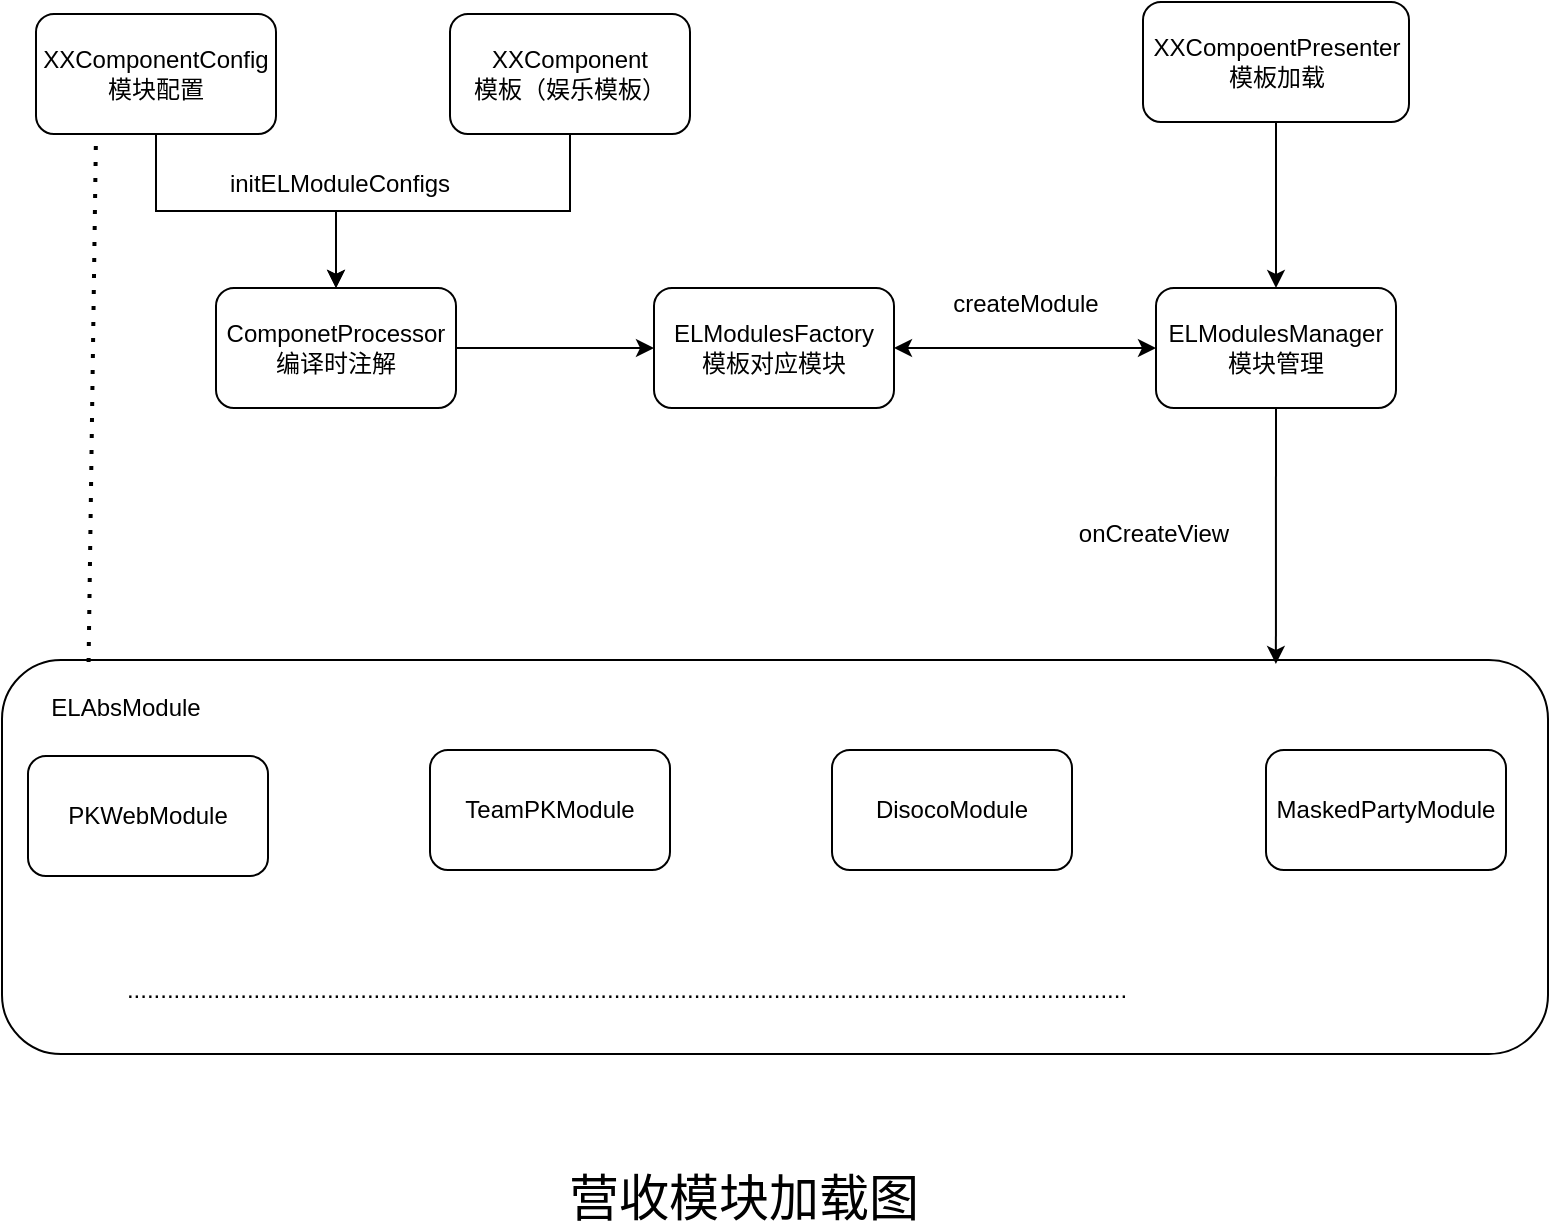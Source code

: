 <mxfile version="13.9.2" type="github">
  <diagram id="yEAms9L7BJQ2DE2heDPx" name="Page-1">
    <mxGraphModel dx="1422" dy="761" grid="0" gridSize="10" guides="1" tooltips="1" connect="1" arrows="1" fold="1" page="1" pageScale="1" pageWidth="827" pageHeight="1169" math="0" shadow="0">
      <root>
        <mxCell id="0" />
        <mxCell id="1" parent="0" />
        <mxCell id="pjod2IjtCuMkyDOHLPp8-8" value="" style="rounded=1;whiteSpace=wrap;html=1;align=center;" vertex="1" parent="1">
          <mxGeometry x="28" y="367" width="773" height="197" as="geometry" />
        </mxCell>
        <mxCell id="pjod2IjtCuMkyDOHLPp8-26" style="edgeStyle=orthogonalEdgeStyle;rounded=0;orthogonalLoop=1;jettySize=auto;html=1;exitX=0.5;exitY=1;exitDx=0;exitDy=0;entryX=0.824;entryY=0.01;entryDx=0;entryDy=0;entryPerimeter=0;" edge="1" parent="1" source="pjod2IjtCuMkyDOHLPp8-1" target="pjod2IjtCuMkyDOHLPp8-8">
          <mxGeometry relative="1" as="geometry" />
        </mxCell>
        <mxCell id="pjod2IjtCuMkyDOHLPp8-1" value="ELModulesManager&lt;br&gt;模块管理" style="rounded=1;whiteSpace=wrap;html=1;" vertex="1" parent="1">
          <mxGeometry x="605" y="181" width="120" height="60" as="geometry" />
        </mxCell>
        <mxCell id="pjod2IjtCuMkyDOHLPp8-2" value="ELModulesFactory&lt;br&gt;模板对应模块" style="rounded=1;whiteSpace=wrap;html=1;" vertex="1" parent="1">
          <mxGeometry x="354" y="181" width="120" height="60" as="geometry" />
        </mxCell>
        <mxCell id="pjod2IjtCuMkyDOHLPp8-4" value="PKWebModule" style="rounded=1;whiteSpace=wrap;html=1;" vertex="1" parent="1">
          <mxGeometry x="41" y="415" width="120" height="60" as="geometry" />
        </mxCell>
        <mxCell id="pjod2IjtCuMkyDOHLPp8-5" value="TeamPKModule" style="rounded=1;whiteSpace=wrap;html=1;" vertex="1" parent="1">
          <mxGeometry x="242" y="412" width="120" height="60" as="geometry" />
        </mxCell>
        <mxCell id="pjod2IjtCuMkyDOHLPp8-6" value="DisocoModule" style="rounded=1;whiteSpace=wrap;html=1;" vertex="1" parent="1">
          <mxGeometry x="443" y="412" width="120" height="60" as="geometry" />
        </mxCell>
        <mxCell id="pjod2IjtCuMkyDOHLPp8-7" value="MaskedPartyModule" style="rounded=1;whiteSpace=wrap;html=1;" vertex="1" parent="1">
          <mxGeometry x="660" y="412" width="120" height="60" as="geometry" />
        </mxCell>
        <mxCell id="pjod2IjtCuMkyDOHLPp8-9" value="......................................................................................................................................................" style="text;html=1;strokeColor=none;fillColor=none;align=center;verticalAlign=middle;whiteSpace=wrap;rounded=0;" vertex="1" parent="1">
          <mxGeometry x="81" y="522" width="519" height="20" as="geometry" />
        </mxCell>
        <mxCell id="pjod2IjtCuMkyDOHLPp8-28" style="edgeStyle=orthogonalEdgeStyle;rounded=0;orthogonalLoop=1;jettySize=auto;html=1;exitX=0.5;exitY=1;exitDx=0;exitDy=0;entryX=0.5;entryY=0;entryDx=0;entryDy=0;" edge="1" parent="1" source="pjod2IjtCuMkyDOHLPp8-11" target="pjod2IjtCuMkyDOHLPp8-22">
          <mxGeometry relative="1" as="geometry" />
        </mxCell>
        <mxCell id="pjod2IjtCuMkyDOHLPp8-11" value="XXComponentConfig&lt;br&gt;模块配置" style="rounded=1;whiteSpace=wrap;html=1;" vertex="1" parent="1">
          <mxGeometry x="45" y="44" width="120" height="60" as="geometry" />
        </mxCell>
        <mxCell id="pjod2IjtCuMkyDOHLPp8-29" style="edgeStyle=orthogonalEdgeStyle;rounded=0;orthogonalLoop=1;jettySize=auto;html=1;exitX=0.5;exitY=1;exitDx=0;exitDy=0;entryX=0.5;entryY=0;entryDx=0;entryDy=0;" edge="1" parent="1" source="pjod2IjtCuMkyDOHLPp8-12" target="pjod2IjtCuMkyDOHLPp8-22">
          <mxGeometry relative="1" as="geometry" />
        </mxCell>
        <mxCell id="pjod2IjtCuMkyDOHLPp8-12" value="XXComponent&lt;br&gt;模板（娱乐模板）" style="rounded=1;whiteSpace=wrap;html=1;" vertex="1" parent="1">
          <mxGeometry x="252" y="44" width="120" height="60" as="geometry" />
        </mxCell>
        <mxCell id="pjod2IjtCuMkyDOHLPp8-13" value="ELAbsModule" style="text;html=1;strokeColor=none;fillColor=none;align=center;verticalAlign=middle;whiteSpace=wrap;rounded=0;" vertex="1" parent="1">
          <mxGeometry x="70" y="381" width="40" height="20" as="geometry" />
        </mxCell>
        <mxCell id="pjod2IjtCuMkyDOHLPp8-21" value="" style="endArrow=none;dashed=1;html=1;dashPattern=1 3;strokeWidth=2;entryX=0.25;entryY=1;entryDx=0;entryDy=0;exitX=0.056;exitY=0.005;exitDx=0;exitDy=0;exitPerimeter=0;" edge="1" parent="1" source="pjod2IjtCuMkyDOHLPp8-8" target="pjod2IjtCuMkyDOHLPp8-11">
          <mxGeometry width="50" height="50" relative="1" as="geometry">
            <mxPoint x="350" y="357" as="sourcePoint" />
            <mxPoint x="400" y="307" as="targetPoint" />
          </mxGeometry>
        </mxCell>
        <mxCell id="pjod2IjtCuMkyDOHLPp8-24" style="edgeStyle=orthogonalEdgeStyle;rounded=0;orthogonalLoop=1;jettySize=auto;html=1;exitX=1;exitY=0.5;exitDx=0;exitDy=0;" edge="1" parent="1" source="pjod2IjtCuMkyDOHLPp8-22" target="pjod2IjtCuMkyDOHLPp8-2">
          <mxGeometry relative="1" as="geometry" />
        </mxCell>
        <mxCell id="pjod2IjtCuMkyDOHLPp8-22" value="ComponetProcessor&lt;br&gt;编译时注解" style="rounded=1;whiteSpace=wrap;html=1;" vertex="1" parent="1">
          <mxGeometry x="135" y="181" width="120" height="60" as="geometry" />
        </mxCell>
        <mxCell id="pjod2IjtCuMkyDOHLPp8-27" value="initELModuleConfigs" style="text;html=1;strokeColor=none;fillColor=none;align=center;verticalAlign=middle;whiteSpace=wrap;rounded=0;" vertex="1" parent="1">
          <mxGeometry x="177" y="119" width="40" height="20" as="geometry" />
        </mxCell>
        <mxCell id="pjod2IjtCuMkyDOHLPp8-30" value="onCreateView" style="text;html=1;strokeColor=none;fillColor=none;align=center;verticalAlign=middle;whiteSpace=wrap;rounded=0;" vertex="1" parent="1">
          <mxGeometry x="584" y="294" width="40" height="20" as="geometry" />
        </mxCell>
        <mxCell id="pjod2IjtCuMkyDOHLPp8-32" style="edgeStyle=orthogonalEdgeStyle;rounded=0;orthogonalLoop=1;jettySize=auto;html=1;exitX=0.5;exitY=1;exitDx=0;exitDy=0;" edge="1" parent="1" source="pjod2IjtCuMkyDOHLPp8-31" target="pjod2IjtCuMkyDOHLPp8-1">
          <mxGeometry relative="1" as="geometry" />
        </mxCell>
        <mxCell id="pjod2IjtCuMkyDOHLPp8-31" value="XXCompoentPresenter&lt;br&gt;模板加载" style="rounded=1;whiteSpace=wrap;html=1;" vertex="1" parent="1">
          <mxGeometry x="598.5" y="38" width="133" height="60" as="geometry" />
        </mxCell>
        <mxCell id="pjod2IjtCuMkyDOHLPp8-34" value="" style="endArrow=classic;startArrow=classic;html=1;entryX=0;entryY=0.5;entryDx=0;entryDy=0;exitX=1;exitY=0.5;exitDx=0;exitDy=0;" edge="1" parent="1" source="pjod2IjtCuMkyDOHLPp8-2" target="pjod2IjtCuMkyDOHLPp8-1">
          <mxGeometry width="50" height="50" relative="1" as="geometry">
            <mxPoint x="350" y="357" as="sourcePoint" />
            <mxPoint x="400" y="307" as="targetPoint" />
          </mxGeometry>
        </mxCell>
        <mxCell id="pjod2IjtCuMkyDOHLPp8-35" value="createModule" style="text;html=1;strokeColor=none;fillColor=none;align=center;verticalAlign=middle;whiteSpace=wrap;rounded=0;" vertex="1" parent="1">
          <mxGeometry x="520" y="179" width="40" height="20" as="geometry" />
        </mxCell>
        <mxCell id="pjod2IjtCuMkyDOHLPp8-36" value="&lt;font style=&quot;font-size: 25px&quot;&gt;营收模块加载图&lt;/font&gt;" style="text;html=1;strokeColor=none;fillColor=none;align=center;verticalAlign=middle;whiteSpace=wrap;rounded=0;" vertex="1" parent="1">
          <mxGeometry x="292" y="625" width="214" height="20" as="geometry" />
        </mxCell>
      </root>
    </mxGraphModel>
  </diagram>
</mxfile>
